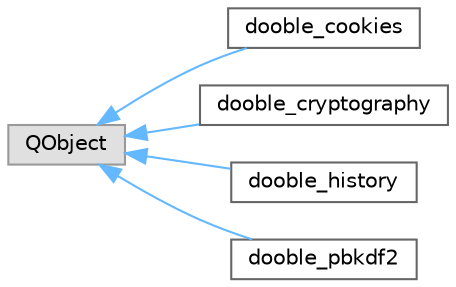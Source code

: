digraph "Graphical Class Hierarchy"
{
 // LATEX_PDF_SIZE
  bgcolor="transparent";
  edge [fontname=Helvetica,fontsize=10,labelfontname=Helvetica,labelfontsize=10];
  node [fontname=Helvetica,fontsize=10,shape=box,height=0.2,width=0.4];
  rankdir="LR";
  Node0 [id="Node000000",label="QObject",height=0.2,width=0.4,color="grey60", fillcolor="#E0E0E0", style="filled",tooltip=" "];
  Node0 -> Node1 [id="edge26_Node000000_Node000001",dir="back",color="steelblue1",style="solid",tooltip=" "];
  Node1 [id="Node000001",label="dooble_cookies",height=0.2,width=0.4,color="grey40", fillcolor="white", style="filled",URL="$classdooble__cookies.html",tooltip=" "];
  Node0 -> Node2 [id="edge27_Node000000_Node000002",dir="back",color="steelblue1",style="solid",tooltip=" "];
  Node2 [id="Node000002",label="dooble_cryptography",height=0.2,width=0.4,color="grey40", fillcolor="white", style="filled",URL="$classdooble__cryptography.html",tooltip=" "];
  Node0 -> Node3 [id="edge28_Node000000_Node000003",dir="back",color="steelblue1",style="solid",tooltip=" "];
  Node3 [id="Node000003",label="dooble_history",height=0.2,width=0.4,color="grey40", fillcolor="white", style="filled",URL="$classdooble__history.html",tooltip=" "];
  Node0 -> Node4 [id="edge29_Node000000_Node000004",dir="back",color="steelblue1",style="solid",tooltip=" "];
  Node4 [id="Node000004",label="dooble_pbkdf2",height=0.2,width=0.4,color="grey40", fillcolor="white", style="filled",URL="$classdooble__pbkdf2.html",tooltip=" "];
}
